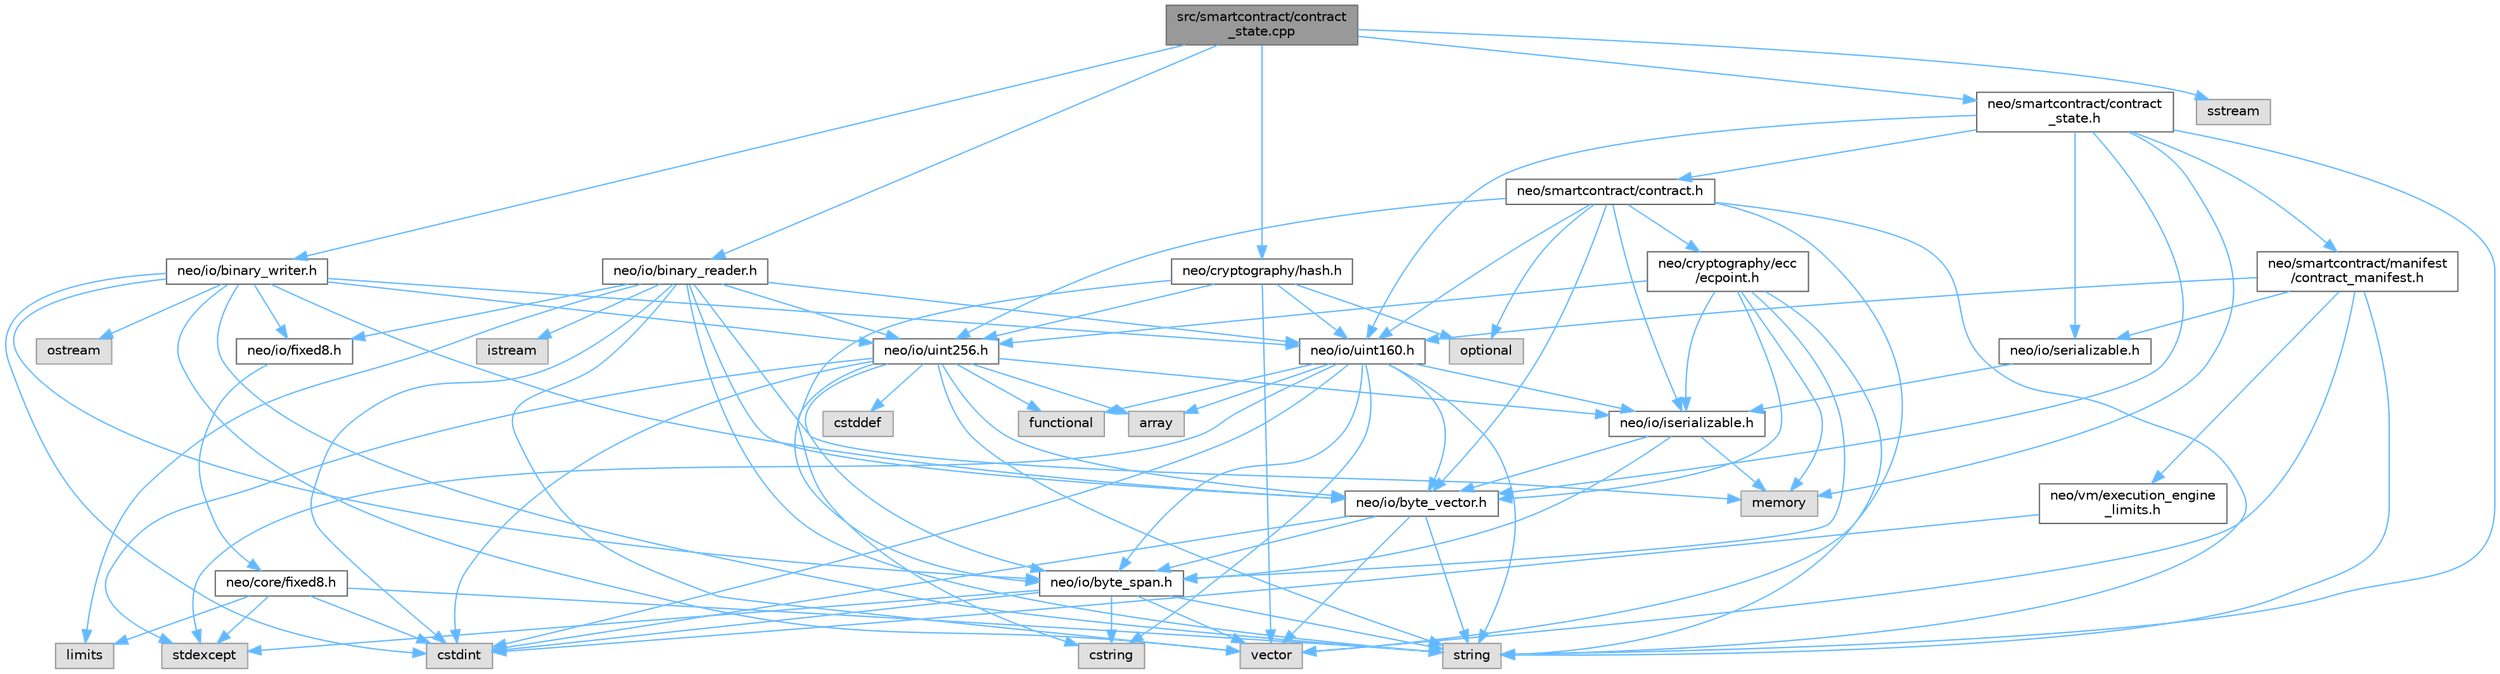 digraph "src/smartcontract/contract_state.cpp"
{
 // LATEX_PDF_SIZE
  bgcolor="transparent";
  edge [fontname=Helvetica,fontsize=10,labelfontname=Helvetica,labelfontsize=10];
  node [fontname=Helvetica,fontsize=10,shape=box,height=0.2,width=0.4];
  Node1 [id="Node000001",label="src/smartcontract/contract\l_state.cpp",height=0.2,width=0.4,color="gray40", fillcolor="grey60", style="filled", fontcolor="black",tooltip=" "];
  Node1 -> Node2 [id="edge94_Node000001_Node000002",color="steelblue1",style="solid",tooltip=" "];
  Node2 [id="Node000002",label="neo/cryptography/hash.h",height=0.2,width=0.4,color="grey40", fillcolor="white", style="filled",URL="$hash_8h.html",tooltip=" "];
  Node2 -> Node3 [id="edge95_Node000002_Node000003",color="steelblue1",style="solid",tooltip=" "];
  Node3 [id="Node000003",label="neo/io/byte_span.h",height=0.2,width=0.4,color="grey40", fillcolor="white", style="filled",URL="$io_2byte__span_8h.html",tooltip=" "];
  Node3 -> Node4 [id="edge96_Node000003_Node000004",color="steelblue1",style="solid",tooltip=" "];
  Node4 [id="Node000004",label="cstdint",height=0.2,width=0.4,color="grey60", fillcolor="#E0E0E0", style="filled",tooltip=" "];
  Node3 -> Node5 [id="edge97_Node000003_Node000005",color="steelblue1",style="solid",tooltip=" "];
  Node5 [id="Node000005",label="cstring",height=0.2,width=0.4,color="grey60", fillcolor="#E0E0E0", style="filled",tooltip=" "];
  Node3 -> Node6 [id="edge98_Node000003_Node000006",color="steelblue1",style="solid",tooltip=" "];
  Node6 [id="Node000006",label="stdexcept",height=0.2,width=0.4,color="grey60", fillcolor="#E0E0E0", style="filled",tooltip=" "];
  Node3 -> Node7 [id="edge99_Node000003_Node000007",color="steelblue1",style="solid",tooltip=" "];
  Node7 [id="Node000007",label="string",height=0.2,width=0.4,color="grey60", fillcolor="#E0E0E0", style="filled",tooltip=" "];
  Node3 -> Node8 [id="edge100_Node000003_Node000008",color="steelblue1",style="solid",tooltip=" "];
  Node8 [id="Node000008",label="vector",height=0.2,width=0.4,color="grey60", fillcolor="#E0E0E0", style="filled",tooltip=" "];
  Node2 -> Node9 [id="edge101_Node000002_Node000009",color="steelblue1",style="solid",tooltip=" "];
  Node9 [id="Node000009",label="neo/io/uint160.h",height=0.2,width=0.4,color="grey40", fillcolor="white", style="filled",URL="$uint160_8h.html",tooltip=" "];
  Node9 -> Node3 [id="edge102_Node000009_Node000003",color="steelblue1",style="solid",tooltip=" "];
  Node9 -> Node10 [id="edge103_Node000009_Node000010",color="steelblue1",style="solid",tooltip=" "];
  Node10 [id="Node000010",label="neo/io/byte_vector.h",height=0.2,width=0.4,color="grey40", fillcolor="white", style="filled",URL="$io_2byte__vector_8h.html",tooltip=" "];
  Node10 -> Node3 [id="edge104_Node000010_Node000003",color="steelblue1",style="solid",tooltip=" "];
  Node10 -> Node4 [id="edge105_Node000010_Node000004",color="steelblue1",style="solid",tooltip=" "];
  Node10 -> Node7 [id="edge106_Node000010_Node000007",color="steelblue1",style="solid",tooltip=" "];
  Node10 -> Node8 [id="edge107_Node000010_Node000008",color="steelblue1",style="solid",tooltip=" "];
  Node9 -> Node11 [id="edge108_Node000009_Node000011",color="steelblue1",style="solid",tooltip=" "];
  Node11 [id="Node000011",label="neo/io/iserializable.h",height=0.2,width=0.4,color="grey40", fillcolor="white", style="filled",URL="$iserializable_8h.html",tooltip=" "];
  Node11 -> Node3 [id="edge109_Node000011_Node000003",color="steelblue1",style="solid",tooltip=" "];
  Node11 -> Node10 [id="edge110_Node000011_Node000010",color="steelblue1",style="solid",tooltip=" "];
  Node11 -> Node12 [id="edge111_Node000011_Node000012",color="steelblue1",style="solid",tooltip=" "];
  Node12 [id="Node000012",label="memory",height=0.2,width=0.4,color="grey60", fillcolor="#E0E0E0", style="filled",tooltip=" "];
  Node9 -> Node13 [id="edge112_Node000009_Node000013",color="steelblue1",style="solid",tooltip=" "];
  Node13 [id="Node000013",label="array",height=0.2,width=0.4,color="grey60", fillcolor="#E0E0E0", style="filled",tooltip=" "];
  Node9 -> Node4 [id="edge113_Node000009_Node000004",color="steelblue1",style="solid",tooltip=" "];
  Node9 -> Node5 [id="edge114_Node000009_Node000005",color="steelblue1",style="solid",tooltip=" "];
  Node9 -> Node14 [id="edge115_Node000009_Node000014",color="steelblue1",style="solid",tooltip=" "];
  Node14 [id="Node000014",label="functional",height=0.2,width=0.4,color="grey60", fillcolor="#E0E0E0", style="filled",tooltip=" "];
  Node9 -> Node6 [id="edge116_Node000009_Node000006",color="steelblue1",style="solid",tooltip=" "];
  Node9 -> Node7 [id="edge117_Node000009_Node000007",color="steelblue1",style="solid",tooltip=" "];
  Node2 -> Node15 [id="edge118_Node000002_Node000015",color="steelblue1",style="solid",tooltip=" "];
  Node15 [id="Node000015",label="neo/io/uint256.h",height=0.2,width=0.4,color="grey40", fillcolor="white", style="filled",URL="$uint256_8h.html",tooltip=" "];
  Node15 -> Node3 [id="edge119_Node000015_Node000003",color="steelblue1",style="solid",tooltip=" "];
  Node15 -> Node10 [id="edge120_Node000015_Node000010",color="steelblue1",style="solid",tooltip=" "];
  Node15 -> Node11 [id="edge121_Node000015_Node000011",color="steelblue1",style="solid",tooltip=" "];
  Node15 -> Node13 [id="edge122_Node000015_Node000013",color="steelblue1",style="solid",tooltip=" "];
  Node15 -> Node16 [id="edge123_Node000015_Node000016",color="steelblue1",style="solid",tooltip=" "];
  Node16 [id="Node000016",label="cstddef",height=0.2,width=0.4,color="grey60", fillcolor="#E0E0E0", style="filled",tooltip=" "];
  Node15 -> Node4 [id="edge124_Node000015_Node000004",color="steelblue1",style="solid",tooltip=" "];
  Node15 -> Node5 [id="edge125_Node000015_Node000005",color="steelblue1",style="solid",tooltip=" "];
  Node15 -> Node14 [id="edge126_Node000015_Node000014",color="steelblue1",style="solid",tooltip=" "];
  Node15 -> Node6 [id="edge127_Node000015_Node000006",color="steelblue1",style="solid",tooltip=" "];
  Node15 -> Node7 [id="edge128_Node000015_Node000007",color="steelblue1",style="solid",tooltip=" "];
  Node2 -> Node17 [id="edge129_Node000002_Node000017",color="steelblue1",style="solid",tooltip=" "];
  Node17 [id="Node000017",label="optional",height=0.2,width=0.4,color="grey60", fillcolor="#E0E0E0", style="filled",tooltip=" "];
  Node2 -> Node8 [id="edge130_Node000002_Node000008",color="steelblue1",style="solid",tooltip=" "];
  Node1 -> Node18 [id="edge131_Node000001_Node000018",color="steelblue1",style="solid",tooltip=" "];
  Node18 [id="Node000018",label="neo/io/binary_reader.h",height=0.2,width=0.4,color="grey40", fillcolor="white", style="filled",URL="$binary__reader_8h.html",tooltip=" "];
  Node18 -> Node10 [id="edge132_Node000018_Node000010",color="steelblue1",style="solid",tooltip=" "];
  Node18 -> Node19 [id="edge133_Node000018_Node000019",color="steelblue1",style="solid",tooltip=" "];
  Node19 [id="Node000019",label="neo/io/fixed8.h",height=0.2,width=0.4,color="grey40", fillcolor="white", style="filled",URL="$io_2fixed8_8h.html",tooltip=" "];
  Node19 -> Node20 [id="edge134_Node000019_Node000020",color="steelblue1",style="solid",tooltip=" "];
  Node20 [id="Node000020",label="neo/core/fixed8.h",height=0.2,width=0.4,color="grey40", fillcolor="white", style="filled",URL="$core_2fixed8_8h.html",tooltip=" "];
  Node20 -> Node4 [id="edge135_Node000020_Node000004",color="steelblue1",style="solid",tooltip=" "];
  Node20 -> Node21 [id="edge136_Node000020_Node000021",color="steelblue1",style="solid",tooltip=" "];
  Node21 [id="Node000021",label="limits",height=0.2,width=0.4,color="grey60", fillcolor="#E0E0E0", style="filled",tooltip=" "];
  Node20 -> Node6 [id="edge137_Node000020_Node000006",color="steelblue1",style="solid",tooltip=" "];
  Node20 -> Node7 [id="edge138_Node000020_Node000007",color="steelblue1",style="solid",tooltip=" "];
  Node18 -> Node9 [id="edge139_Node000018_Node000009",color="steelblue1",style="solid",tooltip=" "];
  Node18 -> Node15 [id="edge140_Node000018_Node000015",color="steelblue1",style="solid",tooltip=" "];
  Node18 -> Node4 [id="edge141_Node000018_Node000004",color="steelblue1",style="solid",tooltip=" "];
  Node18 -> Node22 [id="edge142_Node000018_Node000022",color="steelblue1",style="solid",tooltip=" "];
  Node22 [id="Node000022",label="istream",height=0.2,width=0.4,color="grey60", fillcolor="#E0E0E0", style="filled",tooltip=" "];
  Node18 -> Node21 [id="edge143_Node000018_Node000021",color="steelblue1",style="solid",tooltip=" "];
  Node18 -> Node12 [id="edge144_Node000018_Node000012",color="steelblue1",style="solid",tooltip=" "];
  Node18 -> Node7 [id="edge145_Node000018_Node000007",color="steelblue1",style="solid",tooltip=" "];
  Node18 -> Node8 [id="edge146_Node000018_Node000008",color="steelblue1",style="solid",tooltip=" "];
  Node1 -> Node23 [id="edge147_Node000001_Node000023",color="steelblue1",style="solid",tooltip=" "];
  Node23 [id="Node000023",label="neo/io/binary_writer.h",height=0.2,width=0.4,color="grey40", fillcolor="white", style="filled",URL="$binary__writer_8h.html",tooltip=" "];
  Node23 -> Node3 [id="edge148_Node000023_Node000003",color="steelblue1",style="solid",tooltip=" "];
  Node23 -> Node10 [id="edge149_Node000023_Node000010",color="steelblue1",style="solid",tooltip=" "];
  Node23 -> Node19 [id="edge150_Node000023_Node000019",color="steelblue1",style="solid",tooltip=" "];
  Node23 -> Node9 [id="edge151_Node000023_Node000009",color="steelblue1",style="solid",tooltip=" "];
  Node23 -> Node15 [id="edge152_Node000023_Node000015",color="steelblue1",style="solid",tooltip=" "];
  Node23 -> Node4 [id="edge153_Node000023_Node000004",color="steelblue1",style="solid",tooltip=" "];
  Node23 -> Node24 [id="edge154_Node000023_Node000024",color="steelblue1",style="solid",tooltip=" "];
  Node24 [id="Node000024",label="ostream",height=0.2,width=0.4,color="grey60", fillcolor="#E0E0E0", style="filled",tooltip=" "];
  Node23 -> Node7 [id="edge155_Node000023_Node000007",color="steelblue1",style="solid",tooltip=" "];
  Node23 -> Node8 [id="edge156_Node000023_Node000008",color="steelblue1",style="solid",tooltip=" "];
  Node1 -> Node25 [id="edge157_Node000001_Node000025",color="steelblue1",style="solid",tooltip=" "];
  Node25 [id="Node000025",label="neo/smartcontract/contract\l_state.h",height=0.2,width=0.4,color="grey40", fillcolor="white", style="filled",URL="$contract__state_8h.html",tooltip=" "];
  Node25 -> Node10 [id="edge158_Node000025_Node000010",color="steelblue1",style="solid",tooltip=" "];
  Node25 -> Node26 [id="edge159_Node000025_Node000026",color="steelblue1",style="solid",tooltip=" "];
  Node26 [id="Node000026",label="neo/io/serializable.h",height=0.2,width=0.4,color="grey40", fillcolor="white", style="filled",URL="$serializable_8h.html",tooltip=" "];
  Node26 -> Node11 [id="edge160_Node000026_Node000011",color="steelblue1",style="solid",tooltip=" "];
  Node25 -> Node9 [id="edge161_Node000025_Node000009",color="steelblue1",style="solid",tooltip=" "];
  Node25 -> Node27 [id="edge162_Node000025_Node000027",color="steelblue1",style="solid",tooltip=" "];
  Node27 [id="Node000027",label="neo/smartcontract/manifest\l/contract_manifest.h",height=0.2,width=0.4,color="grey40", fillcolor="white", style="filled",URL="$contract__manifest_8h.html",tooltip=" "];
  Node27 -> Node26 [id="edge163_Node000027_Node000026",color="steelblue1",style="solid",tooltip=" "];
  Node27 -> Node9 [id="edge164_Node000027_Node000009",color="steelblue1",style="solid",tooltip=" "];
  Node27 -> Node28 [id="edge165_Node000027_Node000028",color="steelblue1",style="solid",tooltip=" "];
  Node28 [id="Node000028",label="neo/vm/execution_engine\l_limits.h",height=0.2,width=0.4,color="grey40", fillcolor="white", style="filled",URL="$execution__engine__limits_8h.html",tooltip=" "];
  Node28 -> Node4 [id="edge166_Node000028_Node000004",color="steelblue1",style="solid",tooltip=" "];
  Node27 -> Node7 [id="edge167_Node000027_Node000007",color="steelblue1",style="solid",tooltip=" "];
  Node27 -> Node8 [id="edge168_Node000027_Node000008",color="steelblue1",style="solid",tooltip=" "];
  Node25 -> Node12 [id="edge169_Node000025_Node000012",color="steelblue1",style="solid",tooltip=" "];
  Node25 -> Node7 [id="edge170_Node000025_Node000007",color="steelblue1",style="solid",tooltip=" "];
  Node25 -> Node29 [id="edge171_Node000025_Node000029",color="steelblue1",style="solid",tooltip=" "];
  Node29 [id="Node000029",label="neo/smartcontract/contract.h",height=0.2,width=0.4,color="grey40", fillcolor="white", style="filled",URL="$contract_8h.html",tooltip=" "];
  Node29 -> Node30 [id="edge172_Node000029_Node000030",color="steelblue1",style="solid",tooltip=" "];
  Node30 [id="Node000030",label="neo/cryptography/ecc\l/ecpoint.h",height=0.2,width=0.4,color="grey40", fillcolor="white", style="filled",URL="$ecpoint_8h.html",tooltip=" "];
  Node30 -> Node3 [id="edge173_Node000030_Node000003",color="steelblue1",style="solid",tooltip=" "];
  Node30 -> Node10 [id="edge174_Node000030_Node000010",color="steelblue1",style="solid",tooltip=" "];
  Node30 -> Node11 [id="edge175_Node000030_Node000011",color="steelblue1",style="solid",tooltip=" "];
  Node30 -> Node15 [id="edge176_Node000030_Node000015",color="steelblue1",style="solid",tooltip=" "];
  Node30 -> Node12 [id="edge177_Node000030_Node000012",color="steelblue1",style="solid",tooltip=" "];
  Node30 -> Node7 [id="edge178_Node000030_Node000007",color="steelblue1",style="solid",tooltip=" "];
  Node29 -> Node10 [id="edge179_Node000029_Node000010",color="steelblue1",style="solid",tooltip=" "];
  Node29 -> Node11 [id="edge180_Node000029_Node000011",color="steelblue1",style="solid",tooltip=" "];
  Node29 -> Node9 [id="edge181_Node000029_Node000009",color="steelblue1",style="solid",tooltip=" "];
  Node29 -> Node15 [id="edge182_Node000029_Node000015",color="steelblue1",style="solid",tooltip=" "];
  Node29 -> Node17 [id="edge183_Node000029_Node000017",color="steelblue1",style="solid",tooltip=" "];
  Node29 -> Node7 [id="edge184_Node000029_Node000007",color="steelblue1",style="solid",tooltip=" "];
  Node29 -> Node8 [id="edge185_Node000029_Node000008",color="steelblue1",style="solid",tooltip=" "];
  Node1 -> Node31 [id="edge186_Node000001_Node000031",color="steelblue1",style="solid",tooltip=" "];
  Node31 [id="Node000031",label="sstream",height=0.2,width=0.4,color="grey60", fillcolor="#E0E0E0", style="filled",tooltip=" "];
}
